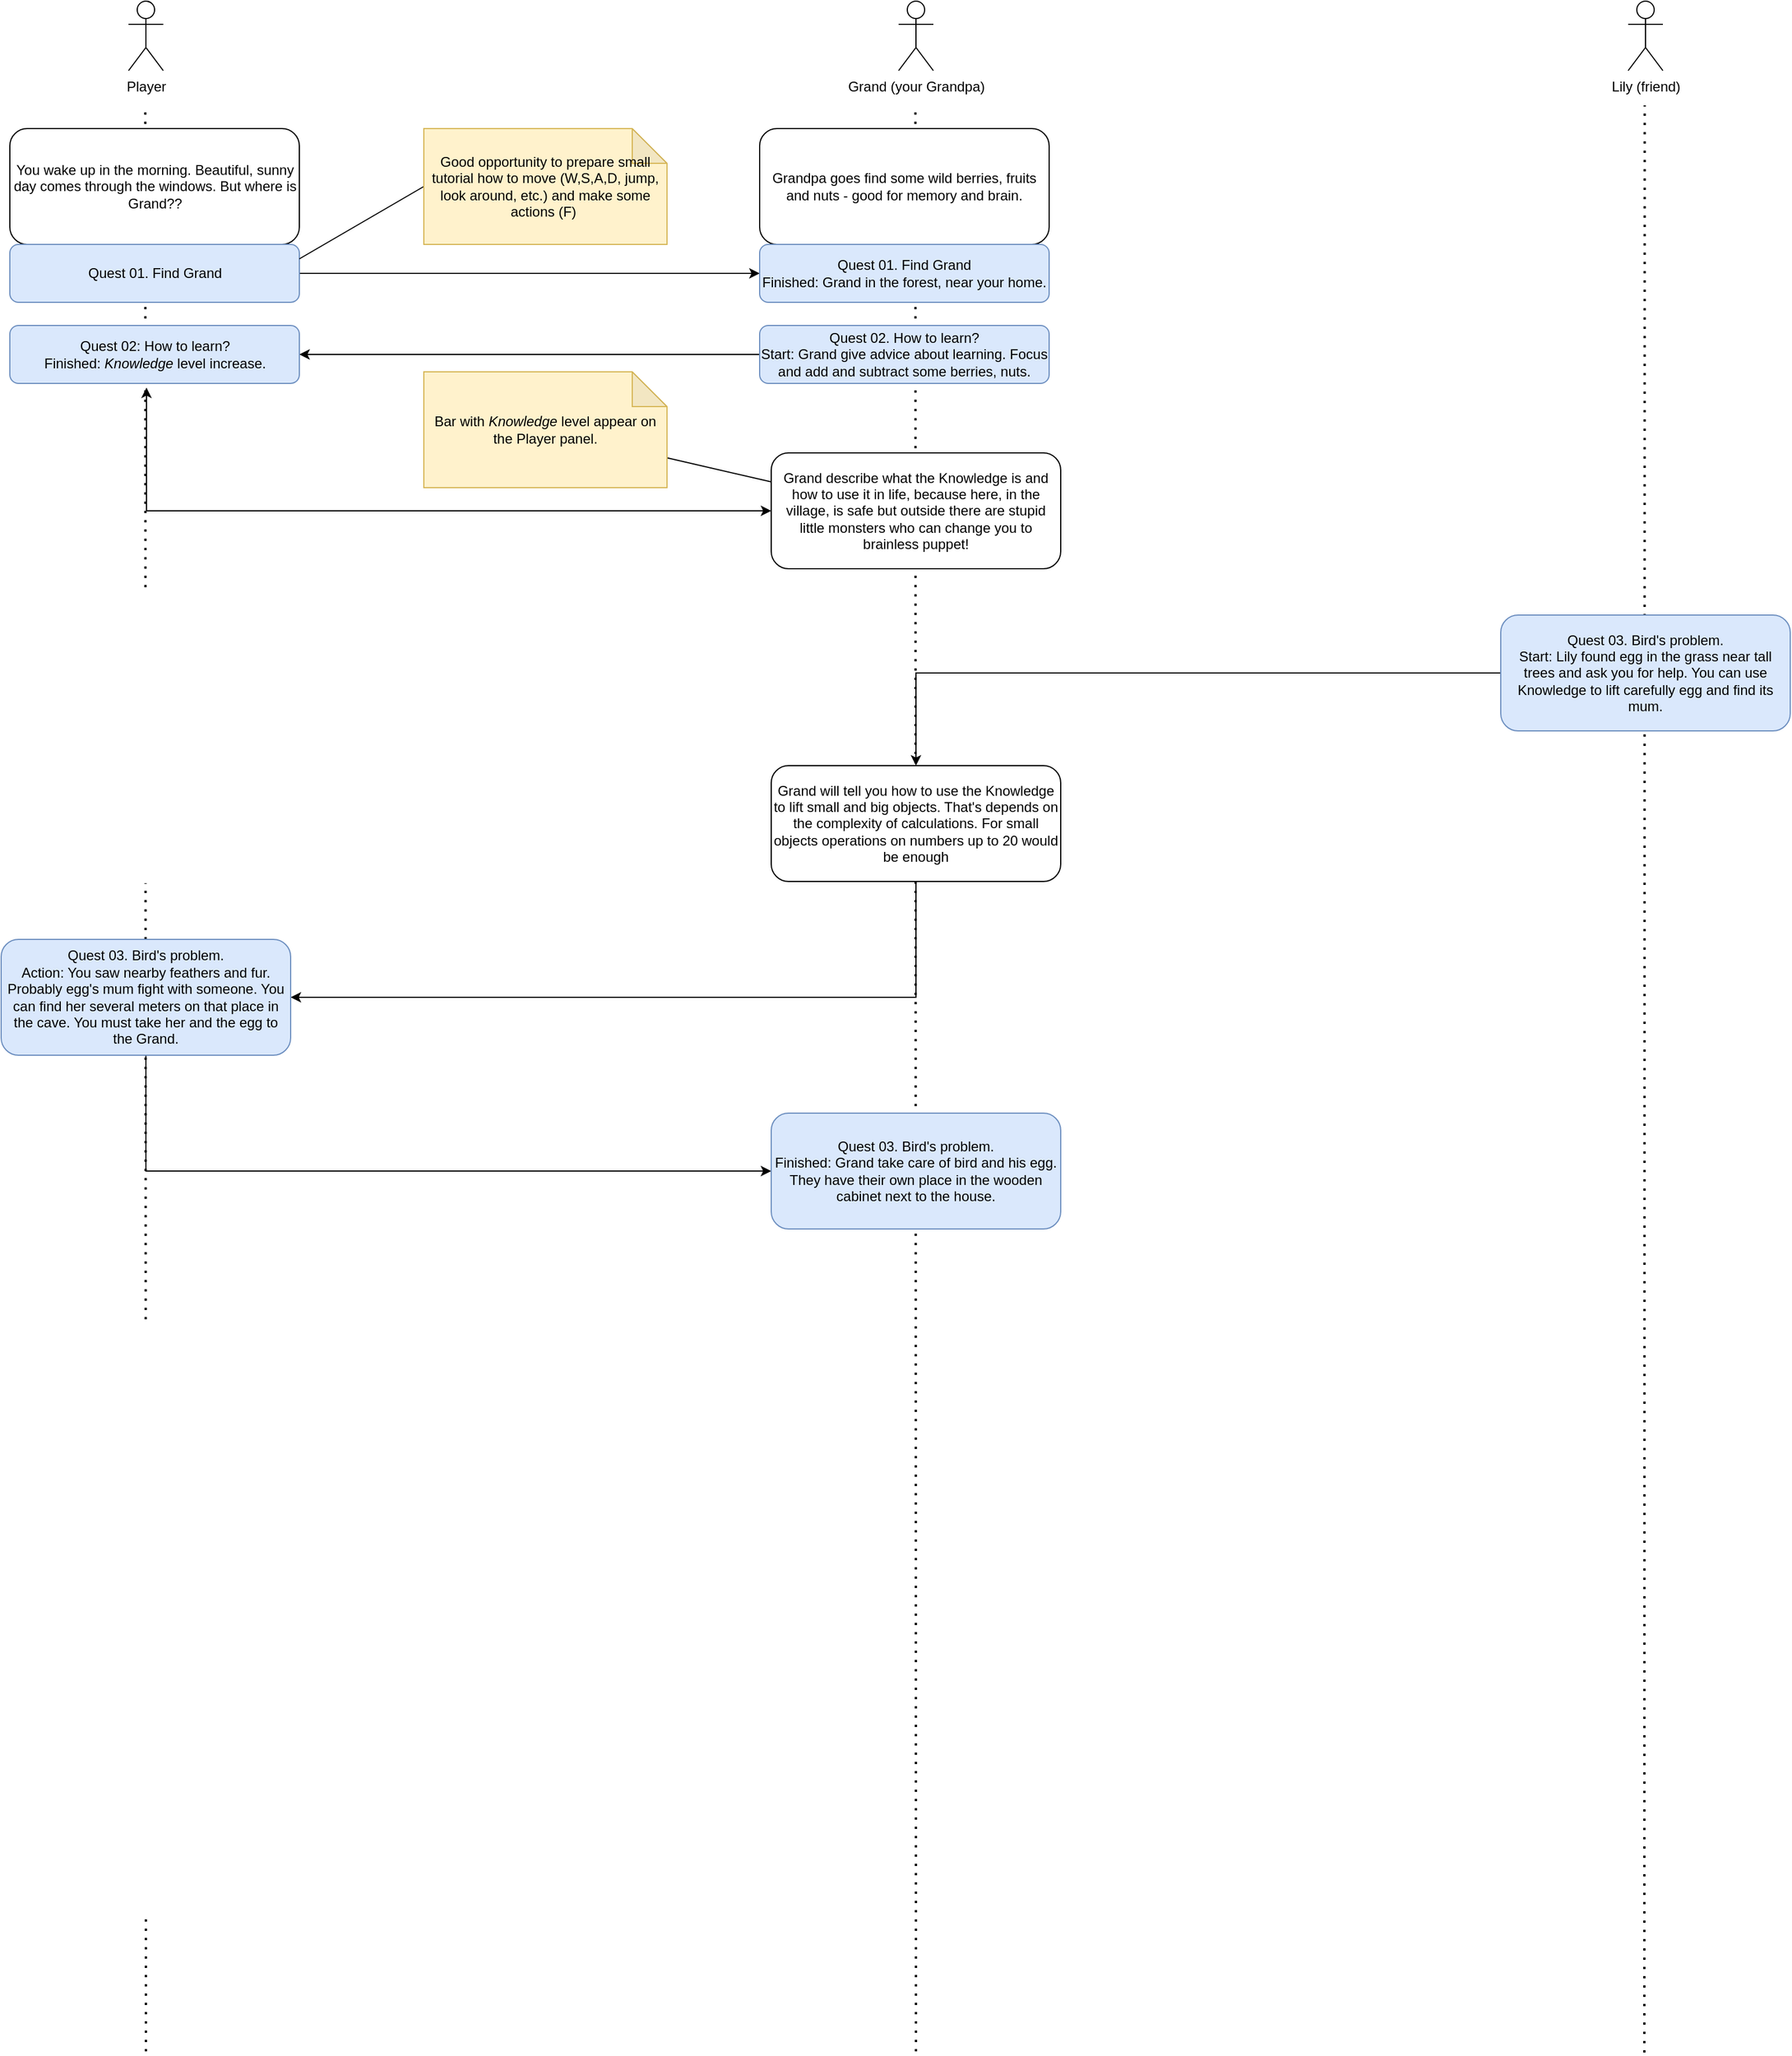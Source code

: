 <mxfile version="24.7.6">
  <diagram name="Strona-1" id="Y-7ij9XycatPjdk119q_">
    <mxGraphModel dx="1226" dy="667" grid="1" gridSize="10" guides="1" tooltips="1" connect="1" arrows="1" fold="1" page="1" pageScale="1" pageWidth="827" pageHeight="1169" math="0" shadow="0">
      <root>
        <mxCell id="0" />
        <mxCell id="1" parent="0" />
        <mxCell id="K3uyklWiUd7X3cECukyo-6" value="" style="endArrow=none;dashed=1;html=1;dashPattern=1 3;strokeWidth=2;rounded=0;" edge="1" parent="1">
          <mxGeometry width="50" height="50" relative="1" as="geometry">
            <mxPoint x="825" y="1800" as="sourcePoint" />
            <mxPoint x="824.5" y="120" as="targetPoint" />
          </mxGeometry>
        </mxCell>
        <mxCell id="K3uyklWiUd7X3cECukyo-5" value="" style="endArrow=none;dashed=1;html=1;dashPattern=1 3;strokeWidth=2;rounded=0;" edge="1" parent="1">
          <mxGeometry width="50" height="50" relative="1" as="geometry">
            <mxPoint x="160" y="1800" as="sourcePoint" />
            <mxPoint x="159.5" y="120" as="targetPoint" />
          </mxGeometry>
        </mxCell>
        <mxCell id="lWqgRdorW4td0UPTbbB5-1" value="Player" style="shape=umlActor;verticalLabelPosition=bottom;verticalAlign=top;html=1;outlineConnect=0;" parent="1" vertex="1">
          <mxGeometry x="145" y="30" width="30" height="60" as="geometry" />
        </mxCell>
        <mxCell id="lWqgRdorW4td0UPTbbB5-2" value="You wake up in the morning. Beautiful, sunny day comes through the windows. But where is Grand??" style="rounded=1;whiteSpace=wrap;html=1;" parent="1" vertex="1">
          <mxGeometry x="42.5" y="140" width="250" height="100" as="geometry" />
        </mxCell>
        <mxCell id="K3uyklWiUd7X3cECukyo-4" style="edgeStyle=orthogonalEdgeStyle;rounded=0;orthogonalLoop=1;jettySize=auto;html=1;entryX=0;entryY=0.5;entryDx=0;entryDy=0;" edge="1" parent="1" source="lWqgRdorW4td0UPTbbB5-3" target="K3uyklWiUd7X3cECukyo-3">
          <mxGeometry relative="1" as="geometry" />
        </mxCell>
        <mxCell id="lWqgRdorW4td0UPTbbB5-3" value="Quest 01. Find Grand" style="rounded=1;whiteSpace=wrap;html=1;fillColor=#dae8fc;strokeColor=#6c8ebf;" parent="1" vertex="1">
          <mxGeometry x="42.5" y="240" width="250" height="50" as="geometry" />
        </mxCell>
        <mxCell id="K3uyklWiUd7X3cECukyo-1" value="Grand (your Grandpa)" style="shape=umlActor;verticalLabelPosition=bottom;verticalAlign=top;html=1;outlineConnect=0;" vertex="1" parent="1">
          <mxGeometry x="810" y="30" width="30" height="60" as="geometry" />
        </mxCell>
        <mxCell id="K3uyklWiUd7X3cECukyo-2" value="Grandpa goes find some wild berries, fruits and nuts - good for memory and brain." style="rounded=1;whiteSpace=wrap;html=1;" vertex="1" parent="1">
          <mxGeometry x="690" y="140" width="250" height="100" as="geometry" />
        </mxCell>
        <mxCell id="K3uyklWiUd7X3cECukyo-3" value="Quest 01. Find Grand&lt;br&gt;Finished: Grand in the forest, near your home." style="rounded=1;whiteSpace=wrap;html=1;fillColor=#dae8fc;strokeColor=#6c8ebf;" vertex="1" parent="1">
          <mxGeometry x="690" y="240" width="250" height="50" as="geometry" />
        </mxCell>
        <mxCell id="K3uyklWiUd7X3cECukyo-9" style="rounded=0;orthogonalLoop=1;jettySize=auto;html=1;exitX=0;exitY=0.5;exitDx=0;exitDy=0;exitPerimeter=0;entryX=1;entryY=0.25;entryDx=0;entryDy=0;startArrow=none;startFill=0;endArrow=none;endFill=0;" edge="1" parent="1" source="K3uyklWiUd7X3cECukyo-7" target="lWqgRdorW4td0UPTbbB5-3">
          <mxGeometry relative="1" as="geometry" />
        </mxCell>
        <mxCell id="K3uyklWiUd7X3cECukyo-7" value="Good opportunity to prepare small tutorial how to move (W,S,A,D, jump, look around, etc.) and make some actions (F)&amp;nbsp;" style="shape=note;whiteSpace=wrap;html=1;backgroundOutline=1;darkOpacity=0.05;fillColor=#fff2cc;strokeColor=#d6b656;" vertex="1" parent="1">
          <mxGeometry x="400" y="140" width="210" height="100" as="geometry" />
        </mxCell>
        <mxCell id="K3uyklWiUd7X3cECukyo-12" style="edgeStyle=orthogonalEdgeStyle;rounded=0;orthogonalLoop=1;jettySize=auto;html=1;entryX=1;entryY=0.5;entryDx=0;entryDy=0;" edge="1" parent="1" source="K3uyklWiUd7X3cECukyo-10" target="K3uyklWiUd7X3cECukyo-11">
          <mxGeometry relative="1" as="geometry" />
        </mxCell>
        <mxCell id="K3uyklWiUd7X3cECukyo-10" value="Quest 02. How to learn?&lt;br&gt;Start: Grand give advice about learning. Focus and add and subtract some berries, nuts." style="rounded=1;whiteSpace=wrap;html=1;fillColor=#dae8fc;strokeColor=#6c8ebf;" vertex="1" parent="1">
          <mxGeometry x="690" y="310" width="250" height="50" as="geometry" />
        </mxCell>
        <mxCell id="K3uyklWiUd7X3cECukyo-11" value="Quest 02: How to learn?&lt;br&gt;Finished: &lt;i&gt;Knowledge&lt;/i&gt;&amp;nbsp;level increase." style="rounded=1;whiteSpace=wrap;html=1;fillColor=#dae8fc;strokeColor=#6c8ebf;" vertex="1" parent="1">
          <mxGeometry x="42.5" y="310" width="250" height="50" as="geometry" />
        </mxCell>
        <mxCell id="K3uyklWiUd7X3cECukyo-13" value="Grand describe what the Knowledge is and how to use it in life, because here, in the village, is safe but outside there are stupid little monsters who can change you to brainless puppet!" style="rounded=1;whiteSpace=wrap;html=1;" vertex="1" parent="1">
          <mxGeometry x="700" y="420" width="250" height="100" as="geometry" />
        </mxCell>
        <mxCell id="K3uyklWiUd7X3cECukyo-14" style="edgeStyle=orthogonalEdgeStyle;rounded=0;orthogonalLoop=1;jettySize=auto;html=1;entryX=0.472;entryY=1.072;entryDx=0;entryDy=0;entryPerimeter=0;startArrow=classic;startFill=1;" edge="1" parent="1" source="K3uyklWiUd7X3cECukyo-13" target="K3uyklWiUd7X3cECukyo-11">
          <mxGeometry relative="1" as="geometry" />
        </mxCell>
        <mxCell id="K3uyklWiUd7X3cECukyo-16" style="rounded=0;orthogonalLoop=1;jettySize=auto;html=1;entryX=0;entryY=0.25;entryDx=0;entryDy=0;endArrow=none;endFill=0;" edge="1" parent="1" source="K3uyklWiUd7X3cECukyo-15" target="K3uyklWiUd7X3cECukyo-13">
          <mxGeometry relative="1" as="geometry" />
        </mxCell>
        <mxCell id="K3uyklWiUd7X3cECukyo-15" value="Bar with &lt;i&gt;Knowledge&lt;/i&gt;&amp;nbsp;level appear on the Player panel." style="shape=note;whiteSpace=wrap;html=1;backgroundOutline=1;darkOpacity=0.05;fillColor=#fff2cc;strokeColor=#d6b656;" vertex="1" parent="1">
          <mxGeometry x="400" y="350" width="210" height="100" as="geometry" />
        </mxCell>
        <mxCell id="K3uyklWiUd7X3cECukyo-19" value="Lily (friend)" style="shape=umlActor;verticalLabelPosition=bottom;verticalAlign=top;html=1;outlineConnect=0;" vertex="1" parent="1">
          <mxGeometry x="1440" y="30" width="30" height="60" as="geometry" />
        </mxCell>
        <mxCell id="K3uyklWiUd7X3cECukyo-20" value="" style="endArrow=none;dashed=1;html=1;dashPattern=1 3;strokeWidth=2;rounded=0;" edge="1" parent="1">
          <mxGeometry width="50" height="50" relative="1" as="geometry">
            <mxPoint x="1454" y="1800.941" as="sourcePoint" />
            <mxPoint x="1454.29" y="120" as="targetPoint" />
          </mxGeometry>
        </mxCell>
        <mxCell id="K3uyklWiUd7X3cECukyo-23" style="edgeStyle=orthogonalEdgeStyle;rounded=0;orthogonalLoop=1;jettySize=auto;html=1;" edge="1" parent="1" source="K3uyklWiUd7X3cECukyo-21" target="K3uyklWiUd7X3cECukyo-22">
          <mxGeometry relative="1" as="geometry" />
        </mxCell>
        <mxCell id="K3uyklWiUd7X3cECukyo-21" value="Quest 03. Bird&#39;s problem.&lt;br&gt;Start: Lily found egg in the grass near tall trees and ask you for help. You can use Knowledge to lift carefully egg and find its mum." style="rounded=1;whiteSpace=wrap;html=1;fillColor=#dae8fc;strokeColor=#6c8ebf;" vertex="1" parent="1">
          <mxGeometry x="1330" y="560" width="250" height="100" as="geometry" />
        </mxCell>
        <mxCell id="K3uyklWiUd7X3cECukyo-25" style="edgeStyle=orthogonalEdgeStyle;rounded=0;orthogonalLoop=1;jettySize=auto;html=1;entryX=1;entryY=0.5;entryDx=0;entryDy=0;" edge="1" parent="1" source="K3uyklWiUd7X3cECukyo-22" target="K3uyklWiUd7X3cECukyo-24">
          <mxGeometry relative="1" as="geometry">
            <Array as="points">
              <mxPoint x="825" y="890" />
            </Array>
          </mxGeometry>
        </mxCell>
        <mxCell id="K3uyklWiUd7X3cECukyo-22" value="Grand will tell you how to use the Knowledge to lift small and big objects. That&#39;s depends on the complexity of calculations. For small objects operations on numbers up to 20 would be enough" style="rounded=1;whiteSpace=wrap;html=1;" vertex="1" parent="1">
          <mxGeometry x="700" y="690" width="250" height="100" as="geometry" />
        </mxCell>
        <mxCell id="K3uyklWiUd7X3cECukyo-27" style="edgeStyle=orthogonalEdgeStyle;rounded=0;orthogonalLoop=1;jettySize=auto;html=1;entryX=0;entryY=0.5;entryDx=0;entryDy=0;" edge="1" parent="1" source="K3uyklWiUd7X3cECukyo-24" target="K3uyklWiUd7X3cECukyo-26">
          <mxGeometry relative="1" as="geometry">
            <Array as="points">
              <mxPoint x="160" y="1040" />
            </Array>
          </mxGeometry>
        </mxCell>
        <mxCell id="K3uyklWiUd7X3cECukyo-24" value="Quest 03. Bird&#39;s problem.&lt;br&gt;Action: You saw nearby feathers and fur. Probably egg&#39;s mum fight with someone. You can find her several meters on that place in the cave. You must take her and the egg to the Grand." style="rounded=1;whiteSpace=wrap;html=1;fillColor=#dae8fc;strokeColor=#6c8ebf;" vertex="1" parent="1">
          <mxGeometry x="35" y="840" width="250" height="100" as="geometry" />
        </mxCell>
        <mxCell id="K3uyklWiUd7X3cECukyo-26" value="Quest 03. Bird&#39;s problem.&lt;br&gt;Finished: Grand take care of bird and his egg. They have their own place in the wooden cabinet next to the house." style="rounded=1;whiteSpace=wrap;html=1;fillColor=#dae8fc;strokeColor=#6c8ebf;" vertex="1" parent="1">
          <mxGeometry x="700" y="990" width="250" height="100" as="geometry" />
        </mxCell>
      </root>
    </mxGraphModel>
  </diagram>
</mxfile>
